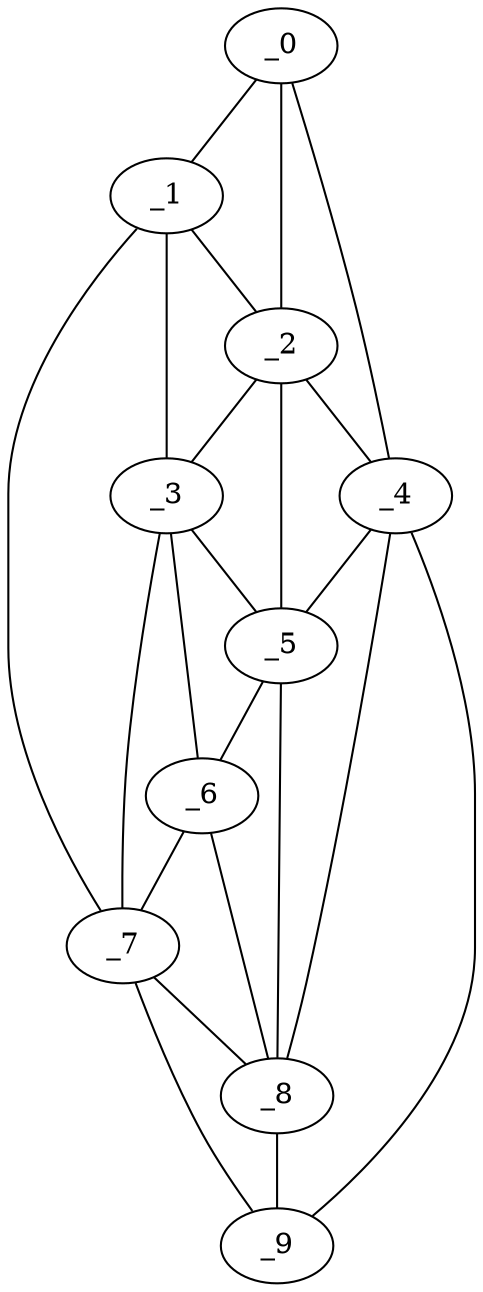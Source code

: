 graph "obj75__345.gxl" {
	_0	 [x=60,
		y=24];
	_1	 [x=73,
		y=18];
	_0 -- _1	 [valence=1];
	_2	 [x=85,
		y=43];
	_0 -- _2	 [valence=2];
	_4	 [x=91,
		y=55];
	_0 -- _4	 [valence=1];
	_1 -- _2	 [valence=2];
	_3	 [x=91,
		y=35];
	_1 -- _3	 [valence=2];
	_7	 [x=113,
		y=45];
	_1 -- _7	 [valence=1];
	_2 -- _3	 [valence=2];
	_2 -- _4	 [valence=2];
	_5	 [x=97,
		y=48];
	_2 -- _5	 [valence=1];
	_3 -- _5	 [valence=2];
	_6	 [x=102,
		y=45];
	_3 -- _6	 [valence=1];
	_3 -- _7	 [valence=2];
	_4 -- _5	 [valence=2];
	_8	 [x=115,
		y=58];
	_4 -- _8	 [valence=2];
	_9	 [x=119,
		y=63];
	_4 -- _9	 [valence=1];
	_5 -- _6	 [valence=2];
	_5 -- _8	 [valence=2];
	_6 -- _7	 [valence=2];
	_6 -- _8	 [valence=1];
	_7 -- _8	 [valence=2];
	_7 -- _9	 [valence=1];
	_8 -- _9	 [valence=2];
}
